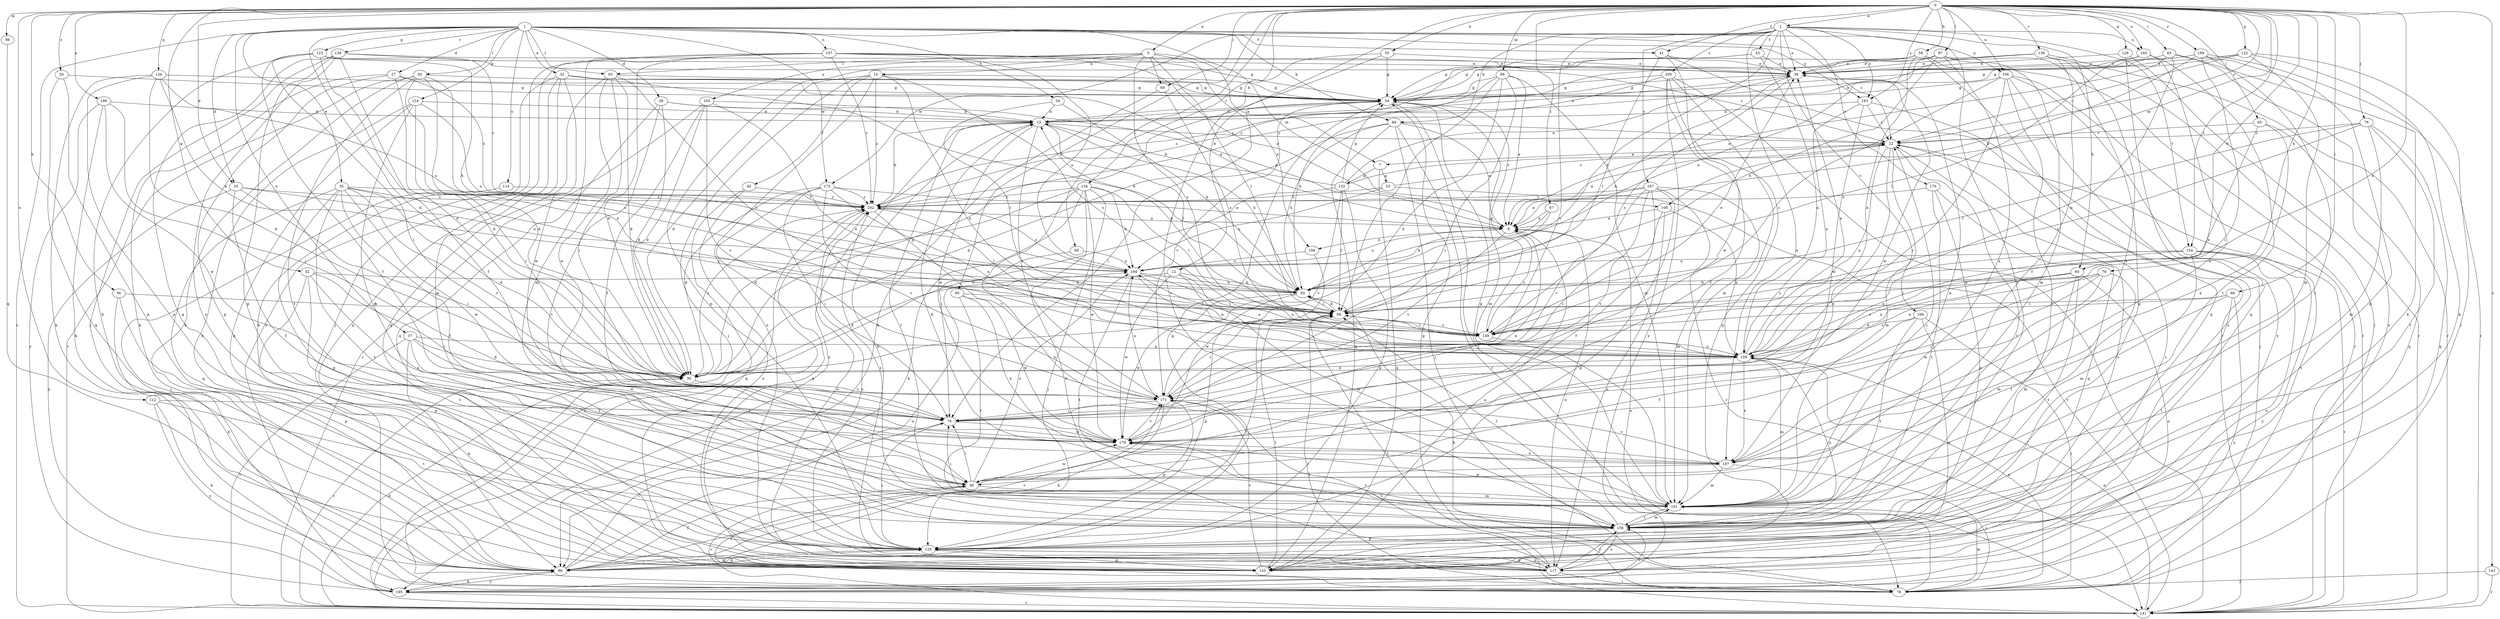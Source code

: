 strict digraph  {
0;
1;
2;
5;
7;
8;
12;
14;
15;
20;
22;
25;
27;
28;
30;
32;
34;
35;
37;
38;
41;
43;
45;
46;
52;
53;
54;
55;
56;
59;
60;
62;
63;
65;
67;
68;
69;
70;
76;
78;
79;
80;
84;
86;
87;
90;
92;
93;
94;
98;
99;
100;
101;
106;
107;
108;
109;
112;
114;
117;
122;
123;
124;
125;
126;
129;
132;
133;
134;
136;
138;
141;
142;
149;
154;
156;
160;
163;
164;
167;
168;
170;
171;
173;
179;
186;
187;
193;
195;
199;
200;
202;
0 -> 2  [label=a];
0 -> 5  [label=a];
0 -> 12  [label=b];
0 -> 20  [label=c];
0 -> 22  [label=c];
0 -> 25  [label=d];
0 -> 41  [label=f];
0 -> 52  [label=g];
0 -> 55  [label=h];
0 -> 56  [label=h];
0 -> 59  [label=h];
0 -> 60  [label=h];
0 -> 63  [label=i];
0 -> 65  [label=i];
0 -> 67  [label=i];
0 -> 68  [label=i];
0 -> 69  [label=i];
0 -> 76  [label=j];
0 -> 79  [label=k];
0 -> 80  [label=k];
0 -> 87  [label=l];
0 -> 90  [label=l];
0 -> 98  [label=m];
0 -> 99  [label=m];
0 -> 100  [label=m];
0 -> 106  [label=n];
0 -> 112  [label=o];
0 -> 122  [label=p];
0 -> 126  [label=q];
0 -> 129  [label=q];
0 -> 134  [label=r];
0 -> 136  [label=r];
0 -> 142  [label=s];
0 -> 149  [label=s];
0 -> 154  [label=t];
0 -> 160  [label=u];
0 -> 186  [label=x];
0 -> 193  [label=y];
0 -> 199  [label=z];
1 -> 22  [label=c];
1 -> 25  [label=d];
1 -> 27  [label=d];
1 -> 28  [label=d];
1 -> 30  [label=d];
1 -> 32  [label=e];
1 -> 34  [label=e];
1 -> 35  [label=e];
1 -> 37  [label=e];
1 -> 41  [label=f];
1 -> 84  [label=k];
1 -> 92  [label=l];
1 -> 93  [label=l];
1 -> 100  [label=m];
1 -> 106  [label=n];
1 -> 107  [label=n];
1 -> 114  [label=o];
1 -> 123  [label=p];
1 -> 124  [label=p];
1 -> 138  [label=r];
1 -> 141  [label=r];
1 -> 173  [label=w];
1 -> 193  [label=y];
2 -> 38  [label=e];
2 -> 43  [label=f];
2 -> 60  [label=h];
2 -> 62  [label=h];
2 -> 84  [label=k];
2 -> 154  [label=t];
2 -> 156  [label=t];
2 -> 160  [label=u];
2 -> 167  [label=v];
2 -> 168  [label=v];
2 -> 170  [label=v];
2 -> 171  [label=v];
2 -> 173  [label=w];
2 -> 187  [label=x];
2 -> 193  [label=y];
2 -> 200  [label=z];
5 -> 7  [label=a];
5 -> 14  [label=b];
5 -> 69  [label=i];
5 -> 93  [label=l];
5 -> 94  [label=l];
5 -> 108  [label=n];
5 -> 125  [label=p];
5 -> 149  [label=s];
5 -> 163  [label=u];
7 -> 53  [label=g];
7 -> 132  [label=q];
7 -> 133  [label=q];
8 -> 108  [label=n];
8 -> 117  [label=o];
8 -> 149  [label=s];
8 -> 164  [label=u];
8 -> 171  [label=v];
12 -> 30  [label=d];
12 -> 62  [label=h];
12 -> 101  [label=m];
12 -> 109  [label=n];
12 -> 179  [label=w];
14 -> 30  [label=d];
14 -> 45  [label=f];
14 -> 54  [label=g];
14 -> 78  [label=j];
14 -> 109  [label=n];
14 -> 117  [label=o];
14 -> 149  [label=s];
14 -> 202  [label=z];
15 -> 22  [label=c];
15 -> 38  [label=e];
15 -> 62  [label=h];
15 -> 94  [label=l];
15 -> 156  [label=t];
15 -> 171  [label=v];
15 -> 179  [label=w];
15 -> 195  [label=y];
20 -> 54  [label=g];
20 -> 125  [label=p];
20 -> 133  [label=q];
22 -> 7  [label=a];
22 -> 8  [label=a];
22 -> 101  [label=m];
22 -> 109  [label=n];
22 -> 156  [label=t];
22 -> 187  [label=x];
25 -> 46  [label=f];
25 -> 70  [label=i];
25 -> 164  [label=u];
25 -> 195  [label=y];
25 -> 202  [label=z];
27 -> 30  [label=d];
27 -> 54  [label=g];
27 -> 86  [label=k];
27 -> 125  [label=p];
27 -> 202  [label=z];
28 -> 8  [label=a];
28 -> 15  [label=b];
28 -> 30  [label=d];
28 -> 133  [label=q];
28 -> 156  [label=t];
30 -> 54  [label=g];
30 -> 141  [label=r];
30 -> 171  [label=v];
30 -> 202  [label=z];
32 -> 8  [label=a];
32 -> 54  [label=g];
32 -> 62  [label=h];
32 -> 86  [label=k];
32 -> 101  [label=m];
32 -> 133  [label=q];
32 -> 179  [label=w];
34 -> 15  [label=b];
34 -> 62  [label=h];
34 -> 94  [label=l];
35 -> 30  [label=d];
35 -> 46  [label=f];
35 -> 125  [label=p];
35 -> 133  [label=q];
35 -> 149  [label=s];
35 -> 156  [label=t];
35 -> 171  [label=v];
35 -> 179  [label=w];
35 -> 202  [label=z];
37 -> 30  [label=d];
37 -> 46  [label=f];
37 -> 109  [label=n];
37 -> 133  [label=q];
37 -> 141  [label=r];
37 -> 179  [label=w];
38 -> 54  [label=g];
38 -> 62  [label=h];
38 -> 149  [label=s];
38 -> 179  [label=w];
41 -> 38  [label=e];
41 -> 94  [label=l];
41 -> 141  [label=r];
41 -> 179  [label=w];
43 -> 38  [label=e];
43 -> 54  [label=g];
43 -> 109  [label=n];
43 -> 202  [label=z];
45 -> 117  [label=o];
45 -> 133  [label=q];
45 -> 202  [label=z];
46 -> 70  [label=i];
46 -> 101  [label=m];
46 -> 141  [label=r];
46 -> 164  [label=u];
46 -> 179  [label=w];
52 -> 62  [label=h];
52 -> 70  [label=i];
52 -> 125  [label=p];
52 -> 156  [label=t];
52 -> 187  [label=x];
53 -> 22  [label=c];
53 -> 141  [label=r];
53 -> 164  [label=u];
53 -> 202  [label=z];
54 -> 15  [label=b];
54 -> 70  [label=i];
54 -> 78  [label=j];
54 -> 101  [label=m];
54 -> 171  [label=v];
55 -> 15  [label=b];
55 -> 38  [label=e];
55 -> 54  [label=g];
55 -> 156  [label=t];
56 -> 86  [label=k];
56 -> 94  [label=l];
56 -> 125  [label=p];
59 -> 38  [label=e];
59 -> 54  [label=g];
59 -> 109  [label=n];
59 -> 133  [label=q];
59 -> 141  [label=r];
60 -> 30  [label=d];
60 -> 62  [label=h];
60 -> 101  [label=m];
60 -> 109  [label=n];
60 -> 117  [label=o];
60 -> 156  [label=t];
62 -> 94  [label=l];
62 -> 125  [label=p];
62 -> 179  [label=w];
63 -> 8  [label=a];
63 -> 38  [label=e];
63 -> 86  [label=k];
63 -> 109  [label=n];
63 -> 195  [label=y];
65 -> 22  [label=c];
65 -> 109  [label=n];
65 -> 133  [label=q];
65 -> 187  [label=x];
67 -> 8  [label=a];
67 -> 62  [label=h];
67 -> 94  [label=l];
68 -> 164  [label=u];
68 -> 187  [label=x];
69 -> 86  [label=k];
69 -> 149  [label=s];
70 -> 179  [label=w];
76 -> 22  [label=c];
76 -> 94  [label=l];
76 -> 101  [label=m];
76 -> 133  [label=q];
76 -> 149  [label=s];
76 -> 156  [label=t];
78 -> 8  [label=a];
78 -> 22  [label=c];
78 -> 46  [label=f];
78 -> 62  [label=h];
78 -> 94  [label=l];
78 -> 101  [label=m];
78 -> 109  [label=n];
78 -> 171  [label=v];
79 -> 62  [label=h];
79 -> 70  [label=i];
79 -> 94  [label=l];
79 -> 101  [label=m];
79 -> 109  [label=n];
79 -> 179  [label=w];
80 -> 94  [label=l];
80 -> 156  [label=t];
80 -> 179  [label=w];
80 -> 187  [label=x];
84 -> 8  [label=a];
84 -> 22  [label=c];
84 -> 30  [label=d];
84 -> 62  [label=h];
84 -> 78  [label=j];
84 -> 133  [label=q];
84 -> 141  [label=r];
86 -> 46  [label=f];
86 -> 54  [label=g];
86 -> 70  [label=i];
86 -> 125  [label=p];
86 -> 164  [label=u];
86 -> 171  [label=v];
86 -> 195  [label=y];
87 -> 38  [label=e];
87 -> 62  [label=h];
87 -> 101  [label=m];
87 -> 125  [label=p];
87 -> 164  [label=u];
87 -> 187  [label=x];
87 -> 202  [label=z];
90 -> 46  [label=f];
90 -> 94  [label=l];
90 -> 149  [label=s];
90 -> 156  [label=t];
90 -> 195  [label=y];
92 -> 30  [label=d];
92 -> 54  [label=g];
92 -> 86  [label=k];
92 -> 109  [label=n];
92 -> 141  [label=r];
92 -> 149  [label=s];
92 -> 156  [label=t];
93 -> 30  [label=d];
93 -> 54  [label=g];
93 -> 70  [label=i];
93 -> 133  [label=q];
93 -> 149  [label=s];
93 -> 179  [label=w];
94 -> 15  [label=b];
94 -> 62  [label=h];
94 -> 149  [label=s];
98 -> 133  [label=q];
99 -> 8  [label=a];
99 -> 30  [label=d];
99 -> 54  [label=g];
99 -> 62  [label=h];
99 -> 70  [label=i];
99 -> 94  [label=l];
99 -> 101  [label=m];
100 -> 8  [label=a];
100 -> 109  [label=n];
100 -> 117  [label=o];
100 -> 171  [label=v];
101 -> 15  [label=b];
101 -> 22  [label=c];
101 -> 38  [label=e];
101 -> 54  [label=g];
101 -> 70  [label=i];
101 -> 156  [label=t];
101 -> 179  [label=w];
106 -> 54  [label=g];
106 -> 70  [label=i];
106 -> 117  [label=o];
106 -> 141  [label=r];
106 -> 149  [label=s];
106 -> 156  [label=t];
106 -> 195  [label=y];
107 -> 8  [label=a];
107 -> 30  [label=d];
107 -> 38  [label=e];
107 -> 54  [label=g];
107 -> 78  [label=j];
107 -> 101  [label=m];
107 -> 164  [label=u];
107 -> 195  [label=y];
107 -> 202  [label=z];
108 -> 164  [label=u];
108 -> 179  [label=w];
109 -> 30  [label=d];
109 -> 38  [label=e];
109 -> 101  [label=m];
109 -> 164  [label=u];
109 -> 187  [label=x];
112 -> 70  [label=i];
112 -> 86  [label=k];
112 -> 156  [label=t];
112 -> 195  [label=y];
114 -> 78  [label=j];
114 -> 202  [label=z];
117 -> 15  [label=b];
117 -> 22  [label=c];
117 -> 54  [label=g];
117 -> 78  [label=j];
117 -> 125  [label=p];
117 -> 156  [label=t];
117 -> 202  [label=z];
122 -> 22  [label=c];
122 -> 38  [label=e];
122 -> 54  [label=g];
122 -> 78  [label=j];
122 -> 86  [label=k];
122 -> 101  [label=m];
123 -> 30  [label=d];
123 -> 38  [label=e];
123 -> 46  [label=f];
123 -> 62  [label=h];
123 -> 70  [label=i];
123 -> 86  [label=k];
123 -> 202  [label=z];
124 -> 15  [label=b];
124 -> 70  [label=i];
124 -> 86  [label=k];
124 -> 101  [label=m];
124 -> 133  [label=q];
124 -> 164  [label=u];
125 -> 70  [label=i];
125 -> 86  [label=k];
125 -> 94  [label=l];
125 -> 117  [label=o];
125 -> 133  [label=q];
126 -> 30  [label=d];
126 -> 54  [label=g];
126 -> 62  [label=h];
126 -> 86  [label=k];
126 -> 125  [label=p];
126 -> 164  [label=u];
129 -> 38  [label=e];
129 -> 133  [label=q];
129 -> 141  [label=r];
132 -> 15  [label=b];
132 -> 22  [label=c];
132 -> 30  [label=d];
132 -> 38  [label=e];
132 -> 54  [label=g];
132 -> 94  [label=l];
132 -> 125  [label=p];
132 -> 171  [label=v];
133 -> 8  [label=a];
133 -> 22  [label=c];
133 -> 94  [label=l];
133 -> 171  [label=v];
134 -> 30  [label=d];
134 -> 70  [label=i];
134 -> 78  [label=j];
134 -> 86  [label=k];
134 -> 94  [label=l];
134 -> 117  [label=o];
134 -> 164  [label=u];
134 -> 179  [label=w];
134 -> 202  [label=z];
136 -> 15  [label=b];
136 -> 38  [label=e];
136 -> 46  [label=f];
136 -> 54  [label=g];
136 -> 78  [label=j];
136 -> 141  [label=r];
136 -> 187  [label=x];
138 -> 22  [label=c];
138 -> 38  [label=e];
138 -> 46  [label=f];
138 -> 78  [label=j];
138 -> 117  [label=o];
138 -> 125  [label=p];
138 -> 133  [label=q];
141 -> 30  [label=d];
141 -> 94  [label=l];
141 -> 109  [label=n];
141 -> 202  [label=z];
142 -> 78  [label=j];
142 -> 141  [label=r];
149 -> 38  [label=e];
149 -> 54  [label=g];
149 -> 94  [label=l];
149 -> 109  [label=n];
154 -> 101  [label=m];
154 -> 109  [label=n];
154 -> 117  [label=o];
154 -> 141  [label=r];
154 -> 149  [label=s];
154 -> 164  [label=u];
154 -> 195  [label=y];
156 -> 94  [label=l];
156 -> 101  [label=m];
156 -> 109  [label=n];
156 -> 117  [label=o];
156 -> 125  [label=p];
156 -> 202  [label=z];
160 -> 38  [label=e];
160 -> 94  [label=l];
160 -> 156  [label=t];
160 -> 187  [label=x];
163 -> 15  [label=b];
163 -> 30  [label=d];
163 -> 46  [label=f];
163 -> 109  [label=n];
163 -> 141  [label=r];
163 -> 171  [label=v];
164 -> 62  [label=h];
164 -> 109  [label=n];
164 -> 149  [label=s];
164 -> 156  [label=t];
164 -> 202  [label=z];
167 -> 8  [label=a];
167 -> 46  [label=f];
167 -> 70  [label=i];
167 -> 101  [label=m];
167 -> 125  [label=p];
167 -> 141  [label=r];
167 -> 171  [label=v];
167 -> 202  [label=z];
168 -> 46  [label=f];
168 -> 78  [label=j];
168 -> 133  [label=q];
168 -> 149  [label=s];
168 -> 156  [label=t];
170 -> 125  [label=p];
170 -> 133  [label=q];
170 -> 156  [label=t];
170 -> 202  [label=z];
171 -> 70  [label=i];
171 -> 86  [label=k];
171 -> 94  [label=l];
171 -> 125  [label=p];
171 -> 164  [label=u];
173 -> 8  [label=a];
173 -> 30  [label=d];
173 -> 70  [label=i];
173 -> 109  [label=n];
173 -> 133  [label=q];
173 -> 171  [label=v];
173 -> 202  [label=z];
179 -> 8  [label=a];
179 -> 156  [label=t];
179 -> 171  [label=v];
179 -> 187  [label=x];
186 -> 15  [label=b];
186 -> 70  [label=i];
186 -> 86  [label=k];
186 -> 179  [label=w];
186 -> 195  [label=y];
187 -> 46  [label=f];
187 -> 78  [label=j];
187 -> 101  [label=m];
187 -> 171  [label=v];
193 -> 15  [label=b];
193 -> 22  [label=c];
193 -> 78  [label=j];
193 -> 109  [label=n];
193 -> 179  [label=w];
195 -> 86  [label=k];
195 -> 141  [label=r];
195 -> 156  [label=t];
195 -> 202  [label=z];
199 -> 8  [label=a];
199 -> 38  [label=e];
199 -> 54  [label=g];
199 -> 70  [label=i];
199 -> 125  [label=p];
199 -> 141  [label=r];
199 -> 156  [label=t];
200 -> 46  [label=f];
200 -> 54  [label=g];
200 -> 101  [label=m];
200 -> 133  [label=q];
200 -> 141  [label=r];
200 -> 195  [label=y];
200 -> 202  [label=z];
202 -> 8  [label=a];
202 -> 15  [label=b];
202 -> 94  [label=l];
202 -> 117  [label=o];
202 -> 171  [label=v];
}
